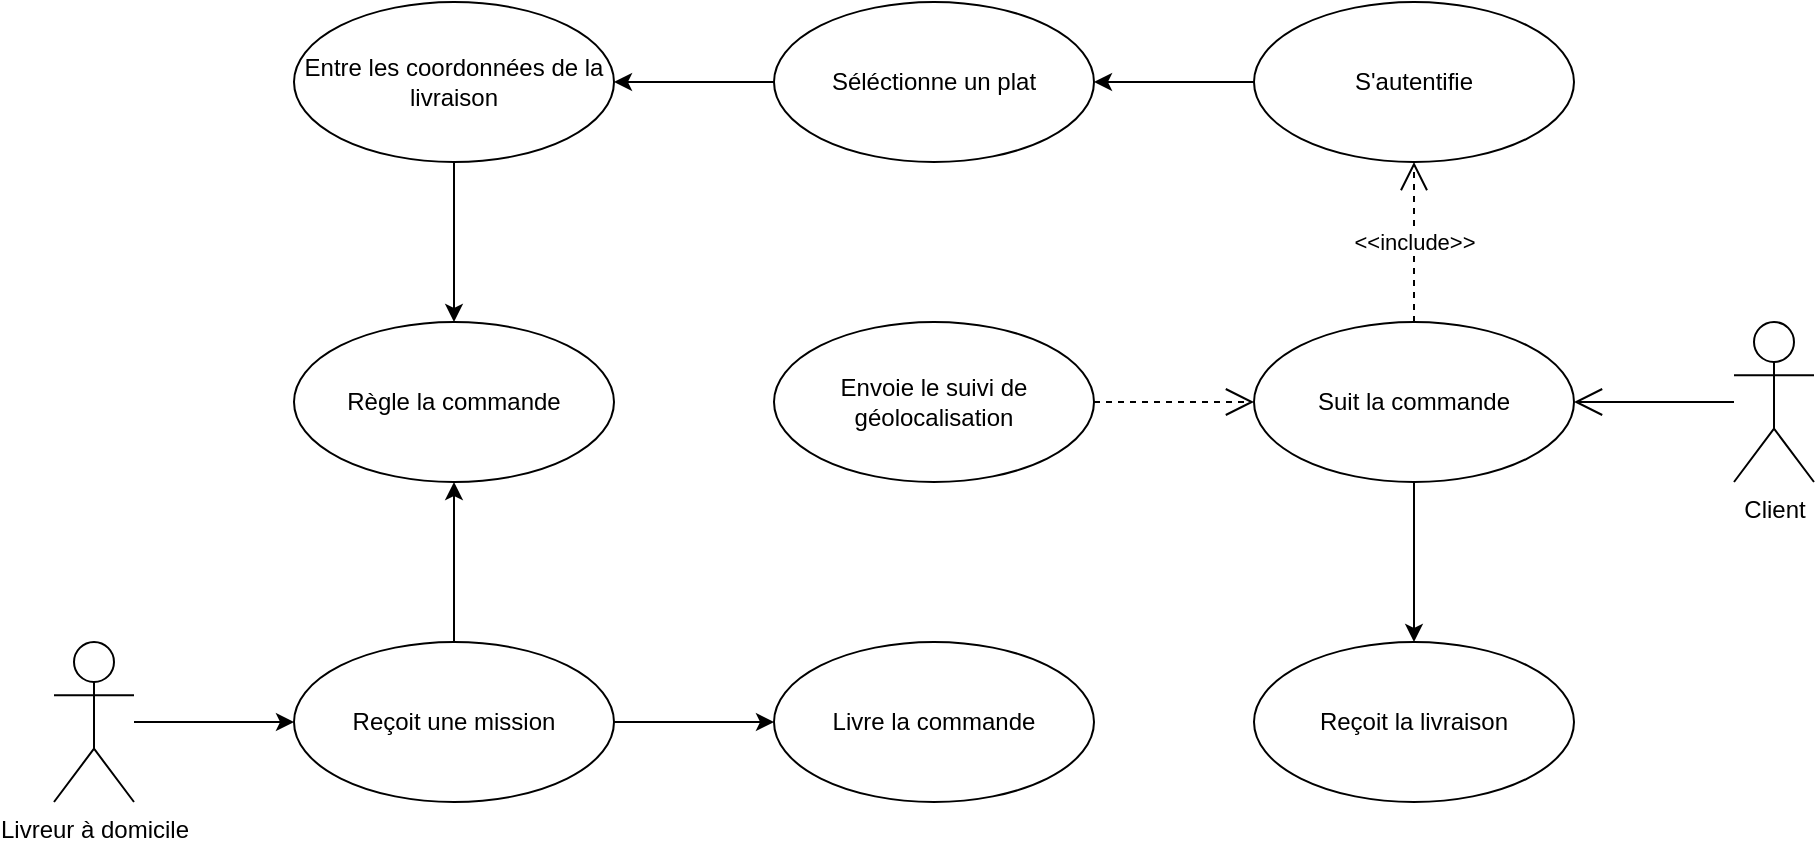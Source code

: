 <mxfile>
    <diagram id="w-prKBsJkt_nMAEY23sJ" name="Page-1">
        <mxGraphModel dx="1098" dy="790" grid="1" gridSize="10" guides="1" tooltips="1" connect="1" arrows="1" fold="1" page="1" pageScale="1" pageWidth="850" pageHeight="1100" math="0" shadow="0">
            <root>
                <mxCell id="0"/>
                <mxCell id="1" parent="0"/>
                <mxCell id="its4XrSHzpQiEURqKt7x-4" value="&lt;div&gt;Livreur à domicile&lt;/div&gt;" style="shape=umlActor;verticalLabelPosition=bottom;verticalAlign=top;html=1;" parent="1" vertex="1">
                    <mxGeometry x="40" y="520" width="40" height="80" as="geometry"/>
                </mxCell>
                <mxCell id="its4XrSHzpQiEURqKt7x-5" value="&lt;div&gt;Client&lt;/div&gt;" style="shape=umlActor;verticalLabelPosition=bottom;verticalAlign=top;html=1;fontFamily=Helvetica;fontSize=12;" parent="1" vertex="1">
                    <mxGeometry x="880" y="360" width="40" height="80" as="geometry"/>
                </mxCell>
                <mxCell id="its4XrSHzpQiEURqKt7x-6" value="Séléctionne un plat" style="ellipse;whiteSpace=wrap;html=1;fontFamily=Helvetica;fontSize=12;" parent="1" vertex="1">
                    <mxGeometry x="400" y="200" width="160" height="80" as="geometry"/>
                </mxCell>
                <mxCell id="3" value="" style="edgeStyle=none;html=1;" edge="1" parent="1" source="its4XrSHzpQiEURqKt7x-7" target="ITYDxngbUXltHcwv3hhO-6">
                    <mxGeometry relative="1" as="geometry"/>
                </mxCell>
                <mxCell id="its4XrSHzpQiEURqKt7x-7" value="&lt;div&gt;Reçoit une mission&lt;/div&gt;" style="ellipse;whiteSpace=wrap;html=1;fontFamily=Helvetica;fontSize=12;" parent="1" vertex="1">
                    <mxGeometry x="160" y="520" width="160" height="80" as="geometry"/>
                </mxCell>
                <mxCell id="its4XrSHzpQiEURqKt7x-19" value="Envoie le suivi de géolocalisation" style="ellipse;whiteSpace=wrap;html=1;fontFamily=Helvetica;fontSize=12;" parent="1" vertex="1">
                    <mxGeometry x="400" y="360" width="160" height="80" as="geometry"/>
                </mxCell>
                <mxCell id="its4XrSHzpQiEURqKt7x-20" value="" style="endArrow=open;endSize=12;dashed=1;html=1;rounded=0;fontFamily=Helvetica;fontSize=12;exitX=1;exitY=0.5;exitDx=0;exitDy=0;" parent="1" source="its4XrSHzpQiEURqKt7x-19" edge="1">
                    <mxGeometry width="160" relative="1" as="geometry">
                        <mxPoint x="500" y="380" as="sourcePoint"/>
                        <mxPoint x="640" y="400" as="targetPoint"/>
                    </mxGeometry>
                </mxCell>
                <mxCell id="ITYDxngbUXltHcwv3hhO-2" value="S'autentifie" style="ellipse;whiteSpace=wrap;html=1;" parent="1" vertex="1">
                    <mxGeometry x="640" y="200" width="160" height="80" as="geometry"/>
                </mxCell>
                <mxCell id="ITYDxngbUXltHcwv3hhO-4" value="Entre les coordonnées de la livraison" style="ellipse;whiteSpace=wrap;html=1;" parent="1" vertex="1">
                    <mxGeometry x="160" y="200" width="160" height="80" as="geometry"/>
                </mxCell>
                <mxCell id="ITYDxngbUXltHcwv3hhO-6" value="Règle la commande" style="ellipse;whiteSpace=wrap;html=1;" parent="1" vertex="1">
                    <mxGeometry x="160" y="360" width="160" height="80" as="geometry"/>
                </mxCell>
                <mxCell id="ITYDxngbUXltHcwv3hhO-10" value="Suit la commande" style="ellipse;whiteSpace=wrap;html=1;" parent="1" vertex="1">
                    <mxGeometry x="640" y="360" width="160" height="80" as="geometry"/>
                </mxCell>
                <mxCell id="ITYDxngbUXltHcwv3hhO-11" value="Reçoit la livraison" style="ellipse;whiteSpace=wrap;html=1;" parent="1" vertex="1">
                    <mxGeometry x="640" y="520" width="160" height="80" as="geometry"/>
                </mxCell>
                <mxCell id="ITYDxngbUXltHcwv3hhO-13" value="" style="endArrow=open;endFill=1;endSize=12;html=1;rounded=0;entryX=1;entryY=0.5;entryDx=0;entryDy=0;" parent="1" target="ITYDxngbUXltHcwv3hhO-10" edge="1" source="its4XrSHzpQiEURqKt7x-5">
                    <mxGeometry width="160" relative="1" as="geometry">
                        <mxPoint x="760" y="400" as="sourcePoint"/>
                        <mxPoint x="570" y="340" as="targetPoint"/>
                    </mxGeometry>
                </mxCell>
                <mxCell id="ITYDxngbUXltHcwv3hhO-16" value="Livre la commande" style="ellipse;whiteSpace=wrap;html=1;" parent="1" vertex="1">
                    <mxGeometry x="400" y="520" width="160" height="80" as="geometry"/>
                </mxCell>
                <mxCell id="2" value="" style="endArrow=classic;html=1;entryX=0;entryY=0.5;entryDx=0;entryDy=0;" edge="1" parent="1" source="its4XrSHzpQiEURqKt7x-4" target="its4XrSHzpQiEURqKt7x-7">
                    <mxGeometry width="50" height="50" relative="1" as="geometry">
                        <mxPoint x="90" y="440" as="sourcePoint"/>
                        <mxPoint x="320" y="430" as="targetPoint"/>
                    </mxGeometry>
                </mxCell>
                <mxCell id="4" value="" style="endArrow=classic;html=1;exitX=0.5;exitY=1;exitDx=0;exitDy=0;entryX=0.5;entryY=0;entryDx=0;entryDy=0;" edge="1" parent="1" source="ITYDxngbUXltHcwv3hhO-4" target="ITYDxngbUXltHcwv3hhO-6">
                    <mxGeometry width="50" height="50" relative="1" as="geometry">
                        <mxPoint x="270" y="290" as="sourcePoint"/>
                        <mxPoint x="320" y="240" as="targetPoint"/>
                    </mxGeometry>
                </mxCell>
                <mxCell id="5" value="" style="endArrow=classic;html=1;entryX=1;entryY=0.5;entryDx=0;entryDy=0;exitX=0;exitY=0.5;exitDx=0;exitDy=0;" edge="1" parent="1" source="its4XrSHzpQiEURqKt7x-6" target="ITYDxngbUXltHcwv3hhO-4">
                    <mxGeometry width="50" height="50" relative="1" as="geometry">
                        <mxPoint x="270" y="290" as="sourcePoint"/>
                        <mxPoint x="320" y="240" as="targetPoint"/>
                    </mxGeometry>
                </mxCell>
                <mxCell id="6" value="" style="endArrow=classic;html=1;entryX=1;entryY=0.5;entryDx=0;entryDy=0;exitX=0;exitY=0.5;exitDx=0;exitDy=0;" edge="1" parent="1" source="ITYDxngbUXltHcwv3hhO-2" target="its4XrSHzpQiEURqKt7x-6">
                    <mxGeometry width="50" height="50" relative="1" as="geometry">
                        <mxPoint x="660" y="290" as="sourcePoint"/>
                        <mxPoint x="710" y="240" as="targetPoint"/>
                    </mxGeometry>
                </mxCell>
                <mxCell id="8" value="" style="endArrow=classic;html=1;exitX=1;exitY=0.5;exitDx=0;exitDy=0;entryX=0;entryY=0.5;entryDx=0;entryDy=0;" edge="1" parent="1" source="its4XrSHzpQiEURqKt7x-7" target="ITYDxngbUXltHcwv3hhO-16">
                    <mxGeometry width="50" height="50" relative="1" as="geometry">
                        <mxPoint x="420" y="390" as="sourcePoint"/>
                        <mxPoint x="470" y="340" as="targetPoint"/>
                    </mxGeometry>
                </mxCell>
                <mxCell id="9" value="" style="endArrow=classic;html=1;entryX=0.5;entryY=0;entryDx=0;entryDy=0;exitX=0.5;exitY=1;exitDx=0;exitDy=0;" edge="1" parent="1" source="ITYDxngbUXltHcwv3hhO-10" target="ITYDxngbUXltHcwv3hhO-11">
                    <mxGeometry width="50" height="50" relative="1" as="geometry">
                        <mxPoint x="760" y="440" as="sourcePoint"/>
                        <mxPoint x="470" y="340" as="targetPoint"/>
                    </mxGeometry>
                </mxCell>
                <mxCell id="15" value="&amp;lt;&amp;lt;include&amp;gt;&amp;gt;" style="endArrow=open;endSize=12;dashed=1;html=1;rounded=0;exitX=0.5;exitY=0;exitDx=0;exitDy=0;entryX=0.5;entryY=1;entryDx=0;entryDy=0;" edge="1" parent="1" source="ITYDxngbUXltHcwv3hhO-10" target="ITYDxngbUXltHcwv3hhO-2">
                    <mxGeometry width="160" relative="1" as="geometry">
                        <mxPoint x="640" y="160" as="sourcePoint"/>
                        <mxPoint x="400" y="160" as="targetPoint"/>
                        <Array as="points"/>
                    </mxGeometry>
                </mxCell>
            </root>
        </mxGraphModel>
    </diagram>
</mxfile>